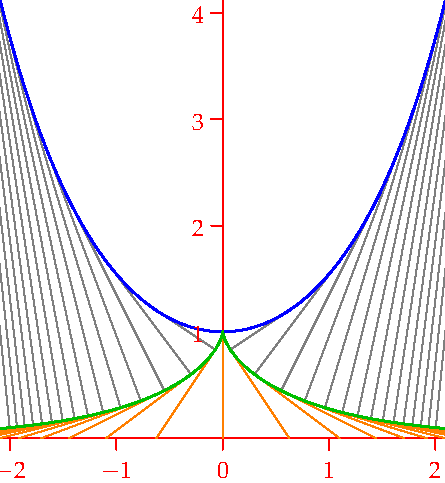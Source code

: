 settings.tex="pdflatex";

texpreamble("\usepackage{amsmath}
\usepackage{amsthm,amssymb}
\usepackage{mathpazo}
\usepackage[svgnames]{xcolor}
");

import graph;


size(240);

pair X(real t){return (log(t+sqrt(1+t^2)),sqrt(1+t^2));}
pair I(real t){return (log(t+sqrt(1+t^2))-t/(sqrt(1+t^2)),1/(sqrt(1+t^2)));}
pair T(real t){return (log(t+sqrt(1+t^2)),0);}


path bx=box((-X(4).x,-0.8),(X(4).x,X(4).y));

xaxis(-X(4).x,X(4).x,red,RightTicks(new real[]{-4,-3,-2,-1,0,1,2,3,4}));
yaxis(0,X(4).y,red,LeftTicks(new real[]{1,2,3,4}));


int n=15;

	for(int j=-n; j<=n; ++j){
		draw(T(10j/n)--I(10j/n),orange);
		draw(I(10j/n)--X(10j/n),grey);
		}

draw(graph(X,-4,4),blue+linewidth(1));
draw(graph(I,-11,11),heavygreen+linewidth(1));


	clip(bx);
